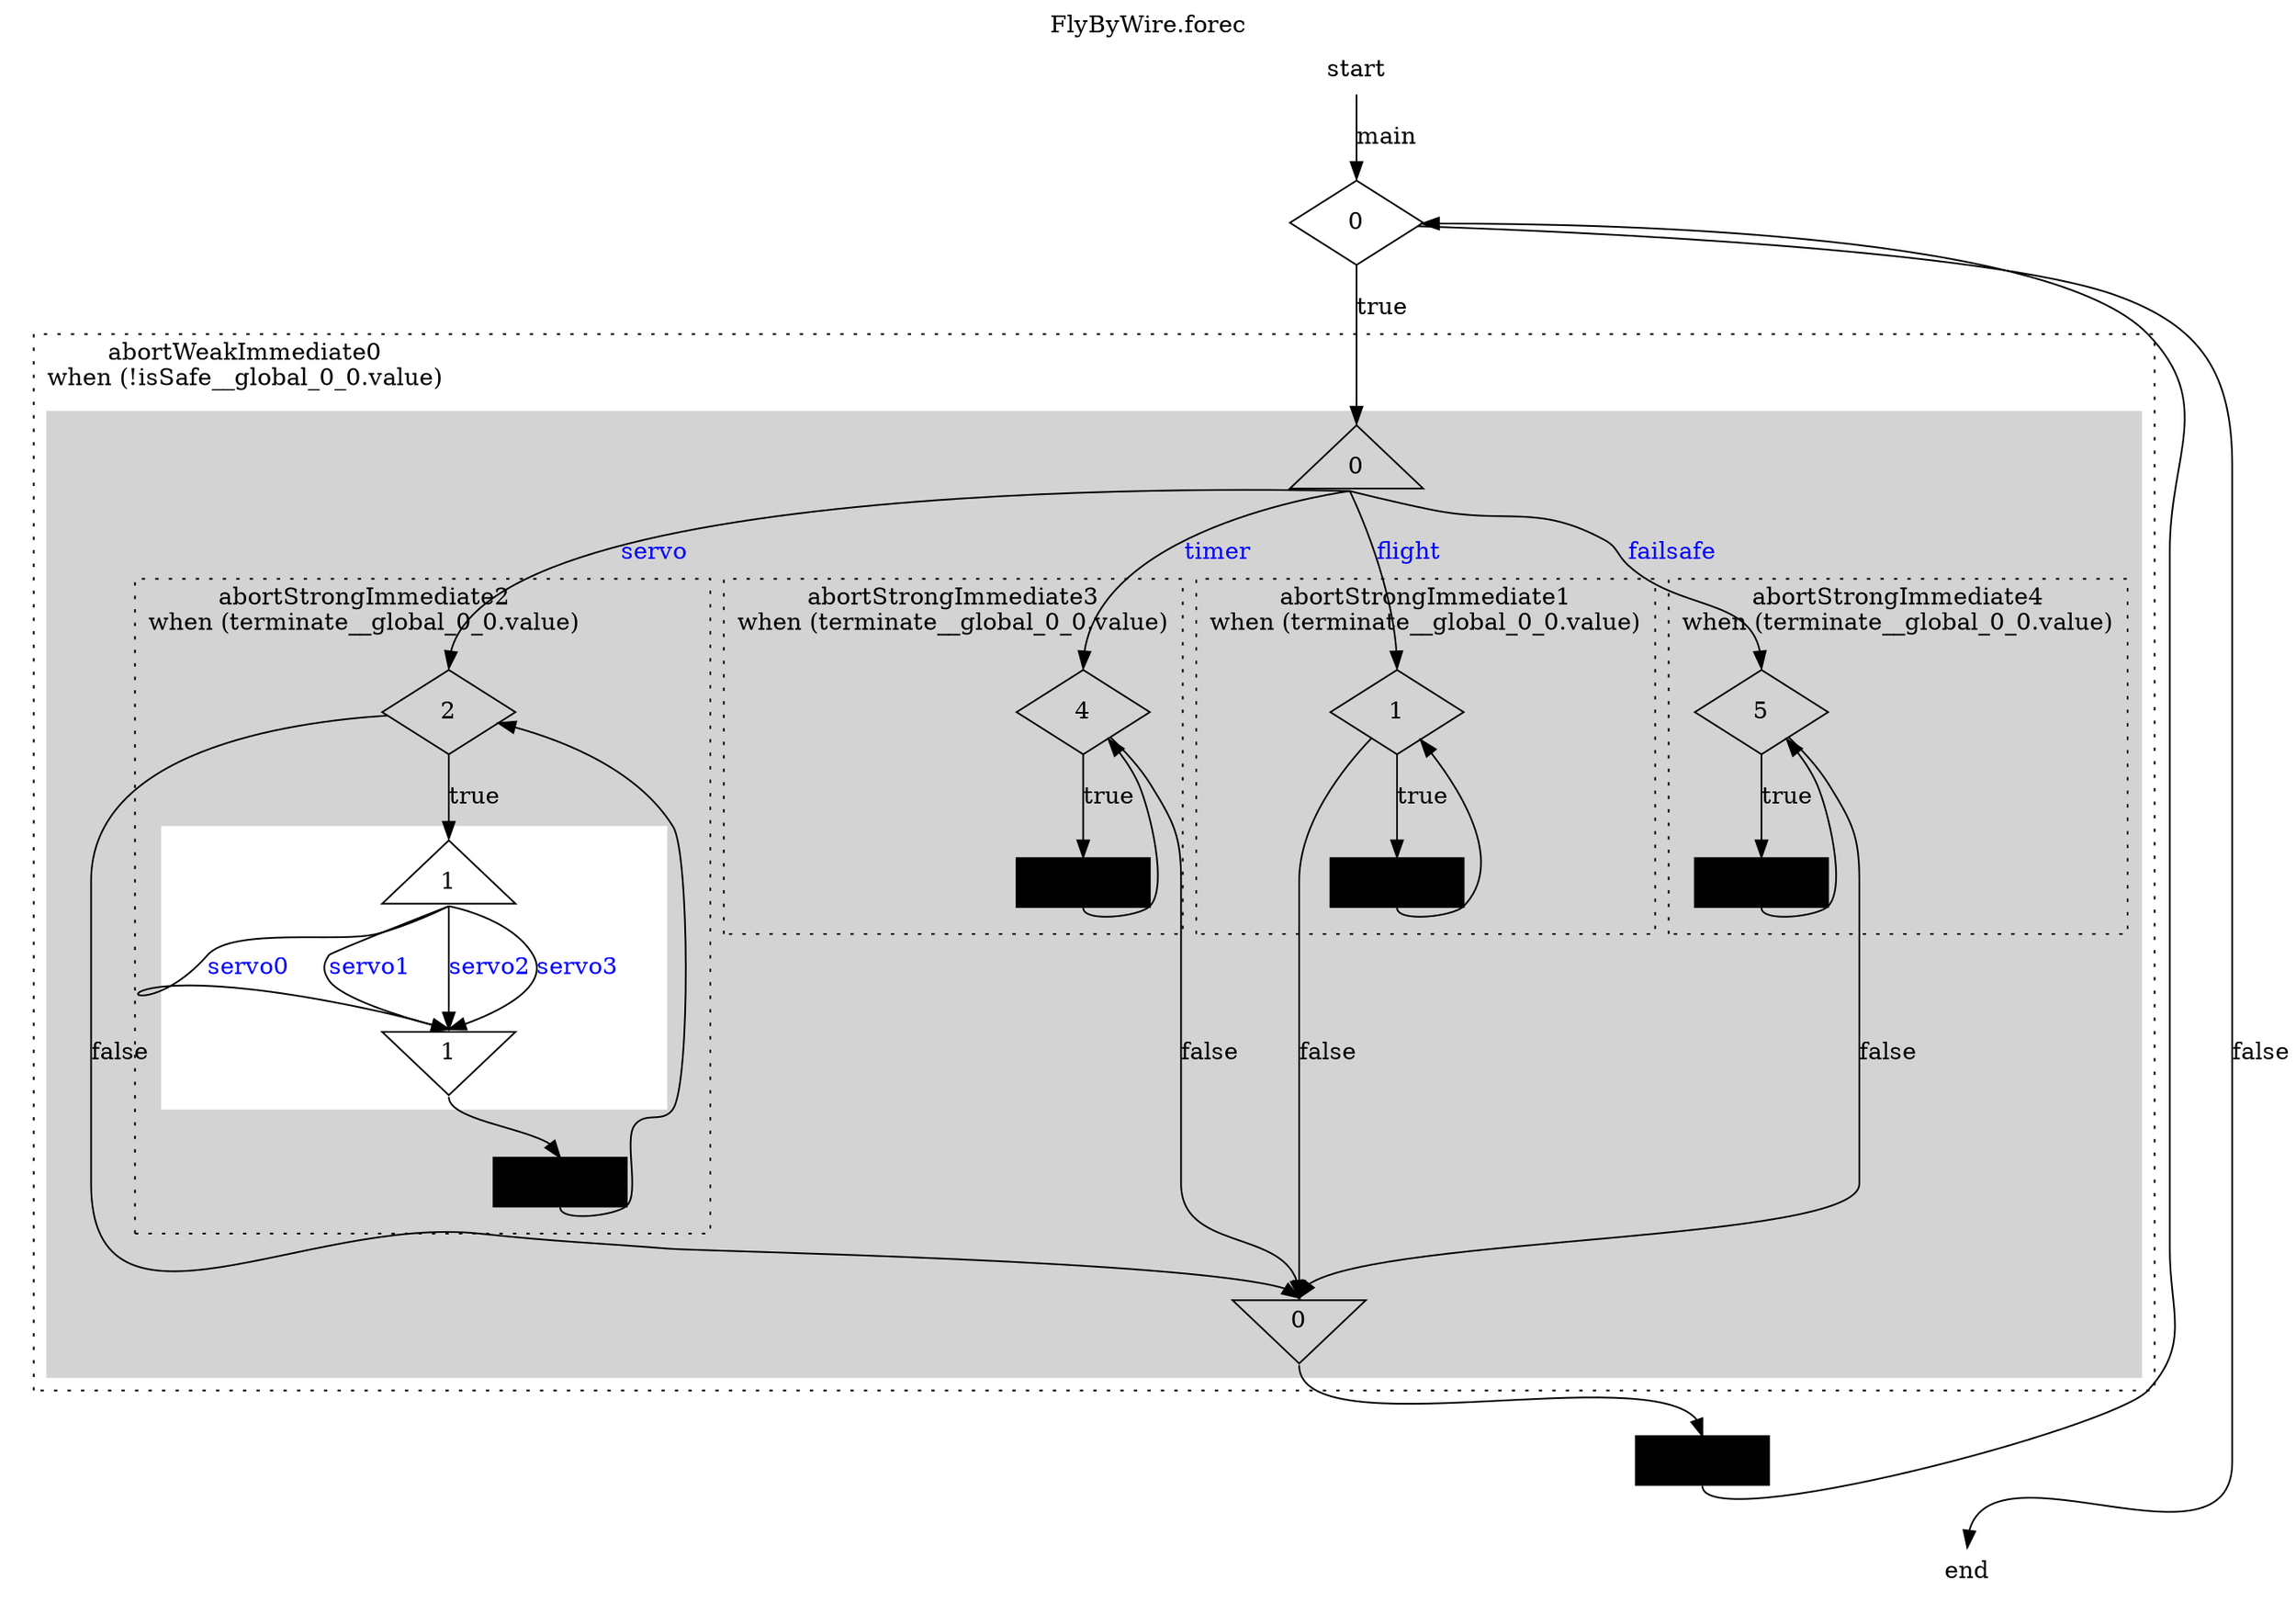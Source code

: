 digraph "FlyByWire" {
	ordering = out

	labeljust = l
	node [shape = box, fixedsize = true, height = 0.7, width = 1.1]

	start [shape = plaintext, height = 0.4]

	start -> while_0_0 [label = main, headport = n, tailport = s, weight = 2]
	subgraph cluster_while_0_0 {
		style = invis
		while_0_0 [label = 0, shape = diamond]
			while_0_0 -> par0_0Start [label = true, headport = n, tailport = s, weight = 2]
		subgraph cluster_abortWeakImmediate0_0 {
			color = black
			style = dotted

			subgraph cluster_par0_0 {
				style = filled
				color = lightgrey

				par0_0Start [label = 0, shape = triangle]
				par0_0End [label = 0, shape = invtriangle]

					par0_0Start -> while_2_0 [label = servo, fontcolor = blue, sametail = 0, headport = n, tailport = s]
				subgraph cluster_abortStrongImmediate2_0 {
					color = black
					style = dotted

					subgraph cluster_while_2_0 {
						style = invis
						while_2_0 [label = 2, shape = diamond]
						while_2_0 -> par1_0Start [label = true, headport = n, tailport = s, weight = 2]
						subgraph cluster_par1_0 {
							style = filled
							color = white

							par1_0Start [label = 1, shape = triangle]
							par1_0End [label = 1, shape = invtriangle]

							par1_0Start -> par1_0End [label = servo0, fontcolor = blue, sametail = 0, samehead = 0, headport = n, tailport = s]

							par1_0Start -> par1_0End [label = servo1, fontcolor = blue, sametail = 0, samehead = 0, headport = n, tailport = s]

							par1_0Start -> par1_0End [label = servo2, fontcolor = blue, sametail = 0, samehead = 0, headport = n, tailport = s]

							par1_0Start -> par1_0End [label = servo3, fontcolor = blue, sametail = 0, samehead = 0, headport = n, tailport = s]
						}
						{
							edge[style = invis]
						}
						par1_0End -> pause2_1 [headport = n, tailport = s]
						pause2_1 [label = "", shape = box, height = 0.4, style = filled, fillcolor = black]
						pause2_1 -> while_2_0 [/*headport = w,*/ constraint = false, tailport = s]
					}
					label = "abortStrongImmediate2\nwhen (terminate__global_0_0.value)"
				}
				while_2_0 -> par0_0End [label = false, headport = n/*, tailport = e*/]

					par0_0Start -> while_4_5 [label = timer, fontcolor = blue, sametail = 0, headport = n, tailport = s]
				subgraph cluster_abortStrongImmediate3_5 {
					color = black
					style = dotted

					subgraph cluster_while_4_5 {
						style = invis
						while_4_5 [label = 4, shape = diamond]
						while_4_5 -> pause3_5 [label = true, headport = n, tailport = s, weight = 2]
						pause3_5 [label = "", shape = box, height = 0.4, style = filled, fillcolor = black]
						pause3_5 -> while_4_5 [/*headport = w,*/ constraint = false, tailport = s]
					}
					label = "abortStrongImmediate3\nwhen (terminate__global_0_0.value)"
				}
				while_4_5 -> par0_0End [label = false, headport = n/*, tailport = e*/]

					par0_0Start -> while_1_9 [label = flight, fontcolor = blue, sametail = 0, headport = n, tailport = s]
				subgraph cluster_abortStrongImmediate1_9 {
					color = black
					style = dotted

					subgraph cluster_while_1_9 {
						style = invis
						while_1_9 [label = 1, shape = diamond]
						while_1_9 -> pause1_9 [label = true, headport = n, tailport = s, weight = 2]
						pause1_9 [label = "", shape = box, height = 0.4, style = filled, fillcolor = black]
						pause1_9 -> while_1_9 [/*headport = w,*/ constraint = false, tailport = s]
					}
					label = "abortStrongImmediate1\nwhen (terminate__global_0_0.value)"
				}
				while_1_9 -> par0_0End [label = false, headport = n/*, tailport = e*/]

					par0_0Start -> while_5_13 [label = failsafe, fontcolor = blue, sametail = 0, headport = n, tailport = s]
				subgraph cluster_abortStrongImmediate4_13 {
					color = black
					style = dotted

					subgraph cluster_while_5_13 {
						style = invis
						while_5_13 [label = 5, shape = diamond]
						while_5_13 -> pause4_13 [label = true, headport = n, tailport = s, weight = 2]
						pause4_13 [label = "", shape = box, height = 0.4, style = filled, fillcolor = black]
						pause4_13 -> while_5_13 [/*headport = w,*/ constraint = false, tailport = s]
					}
					label = "abortStrongImmediate4\nwhen (terminate__global_0_0.value)"
				}
				while_5_13 -> par0_0End [label = false, headport = n/*, tailport = e*/]
			}
			{
				edge[style = invis]
				par0_0Start -> {while_2_0 while_4_5 while_1_9 while_5_13}
				{pause2_1 pause3_5 pause1_9 pause4_13} -> par0_0End
			}
			label = "abortWeakImmediate0\nwhen (!isSafe__global_0_0.value)"
		}
		par0_0End -> pause0_19 [headport = n, tailport = s]
		pause0_19 [label = "", shape = box, height = 0.4, style = filled, fillcolor = black]
		pause0_19 -> while_0_0 [/*headport = w,*/ constraint = false, tailport = s]
	}
	while_0_0 -> end [label = false, headport = n/*, tailport = e*/]

	end [shape = plaintext, height = 0.4]
	{
		edge[style = invis]
		start -> while_0_0
		pause0_19 -> end
	}
	label = "FlyByWire.forec"
	labelloc = t
	labeljust = c
}
